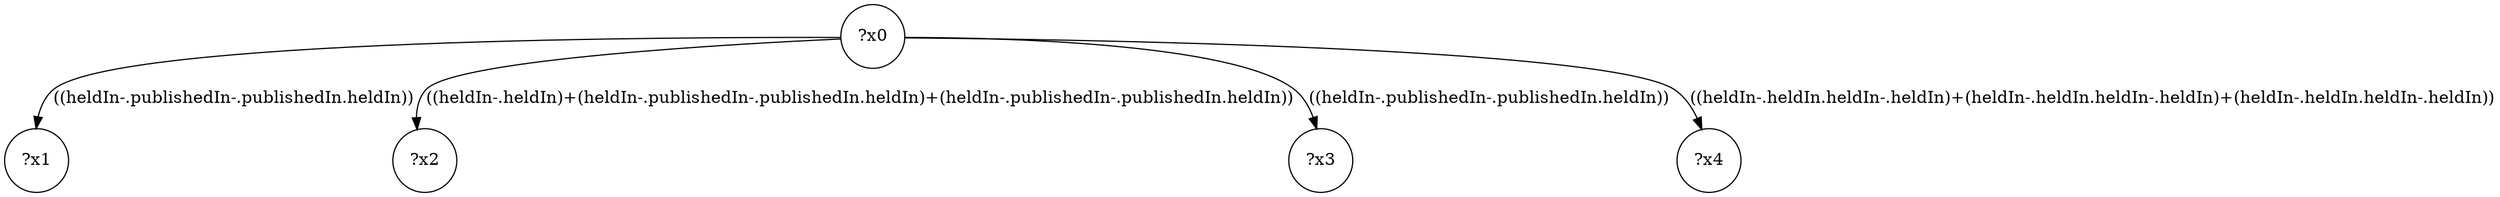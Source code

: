 digraph g {
	x0 [shape=circle, label="?x0"];
	x1 [shape=circle, label="?x1"];
	x0 -> x1 [label="((heldIn-.publishedIn-.publishedIn.heldIn))"];
	x2 [shape=circle, label="?x2"];
	x0 -> x2 [label="((heldIn-.heldIn)+(heldIn-.publishedIn-.publishedIn.heldIn)+(heldIn-.publishedIn-.publishedIn.heldIn))"];
	x3 [shape=circle, label="?x3"];
	x0 -> x3 [label="((heldIn-.publishedIn-.publishedIn.heldIn))"];
	x4 [shape=circle, label="?x4"];
	x0 -> x4 [label="((heldIn-.heldIn.heldIn-.heldIn)+(heldIn-.heldIn.heldIn-.heldIn)+(heldIn-.heldIn.heldIn-.heldIn))"];
}
